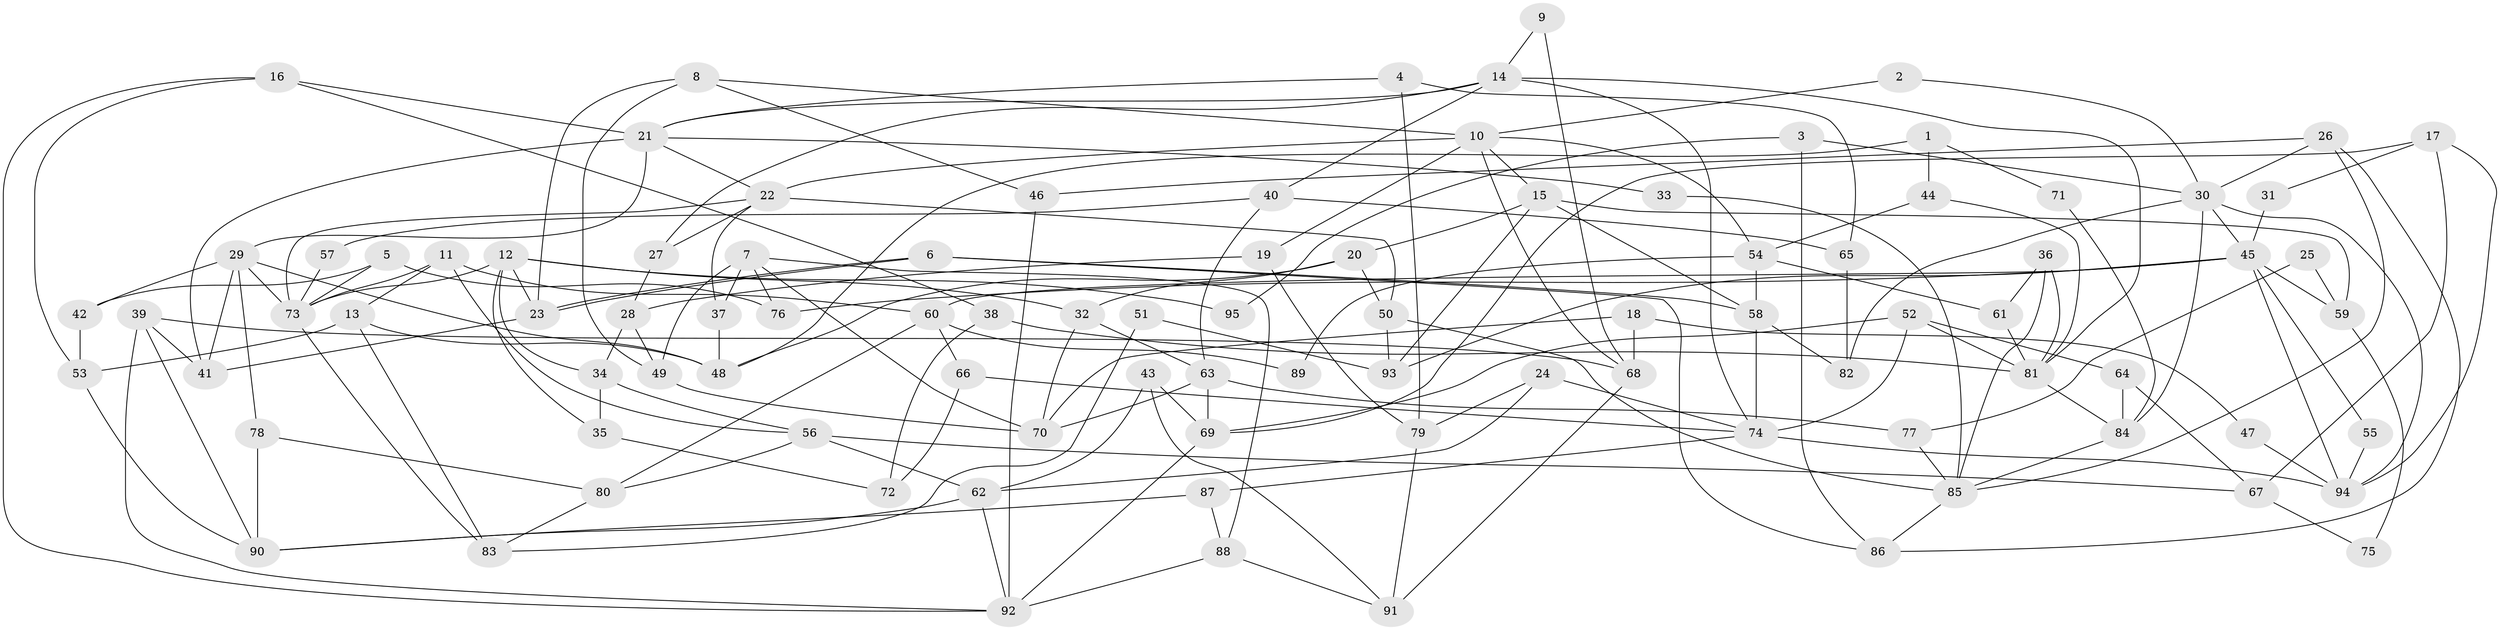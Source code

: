 // Generated by graph-tools (version 1.1) at 2025/50/03/09/25 04:50:34]
// undirected, 95 vertices, 190 edges
graph export_dot {
graph [start="1"]
  node [color=gray90,style=filled];
  1;
  2;
  3;
  4;
  5;
  6;
  7;
  8;
  9;
  10;
  11;
  12;
  13;
  14;
  15;
  16;
  17;
  18;
  19;
  20;
  21;
  22;
  23;
  24;
  25;
  26;
  27;
  28;
  29;
  30;
  31;
  32;
  33;
  34;
  35;
  36;
  37;
  38;
  39;
  40;
  41;
  42;
  43;
  44;
  45;
  46;
  47;
  48;
  49;
  50;
  51;
  52;
  53;
  54;
  55;
  56;
  57;
  58;
  59;
  60;
  61;
  62;
  63;
  64;
  65;
  66;
  67;
  68;
  69;
  70;
  71;
  72;
  73;
  74;
  75;
  76;
  77;
  78;
  79;
  80;
  81;
  82;
  83;
  84;
  85;
  86;
  87;
  88;
  89;
  90;
  91;
  92;
  93;
  94;
  95;
  1 -- 48;
  1 -- 44;
  1 -- 71;
  2 -- 10;
  2 -- 30;
  3 -- 30;
  3 -- 86;
  3 -- 95;
  4 -- 21;
  4 -- 79;
  4 -- 65;
  5 -- 73;
  5 -- 76;
  5 -- 42;
  6 -- 23;
  6 -- 23;
  6 -- 58;
  6 -- 86;
  7 -- 37;
  7 -- 70;
  7 -- 49;
  7 -- 76;
  7 -- 88;
  8 -- 10;
  8 -- 23;
  8 -- 46;
  8 -- 49;
  9 -- 68;
  9 -- 14;
  10 -- 54;
  10 -- 15;
  10 -- 19;
  10 -- 22;
  10 -- 68;
  11 -- 56;
  11 -- 73;
  11 -- 13;
  11 -- 60;
  12 -- 34;
  12 -- 73;
  12 -- 23;
  12 -- 32;
  12 -- 35;
  12 -- 95;
  13 -- 53;
  13 -- 48;
  13 -- 83;
  14 -- 27;
  14 -- 74;
  14 -- 21;
  14 -- 40;
  14 -- 81;
  15 -- 20;
  15 -- 93;
  15 -- 58;
  15 -- 59;
  16 -- 53;
  16 -- 21;
  16 -- 38;
  16 -- 92;
  17 -- 69;
  17 -- 94;
  17 -- 31;
  17 -- 67;
  18 -- 70;
  18 -- 68;
  18 -- 47;
  19 -- 28;
  19 -- 79;
  20 -- 48;
  20 -- 32;
  20 -- 50;
  21 -- 41;
  21 -- 22;
  21 -- 29;
  21 -- 33;
  22 -- 27;
  22 -- 37;
  22 -- 50;
  22 -- 73;
  23 -- 41;
  24 -- 62;
  24 -- 79;
  24 -- 74;
  25 -- 59;
  25 -- 77;
  26 -- 85;
  26 -- 46;
  26 -- 30;
  26 -- 86;
  27 -- 28;
  28 -- 49;
  28 -- 34;
  29 -- 73;
  29 -- 41;
  29 -- 42;
  29 -- 48;
  29 -- 78;
  30 -- 94;
  30 -- 45;
  30 -- 82;
  30 -- 84;
  31 -- 45;
  32 -- 70;
  32 -- 63;
  33 -- 85;
  34 -- 35;
  34 -- 56;
  35 -- 72;
  36 -- 85;
  36 -- 81;
  36 -- 61;
  37 -- 48;
  38 -- 81;
  38 -- 72;
  39 -- 41;
  39 -- 92;
  39 -- 68;
  39 -- 90;
  40 -- 65;
  40 -- 57;
  40 -- 63;
  42 -- 53;
  43 -- 91;
  43 -- 69;
  43 -- 62;
  44 -- 81;
  44 -- 54;
  45 -- 60;
  45 -- 55;
  45 -- 59;
  45 -- 76;
  45 -- 93;
  45 -- 94;
  46 -- 92;
  47 -- 94;
  49 -- 70;
  50 -- 85;
  50 -- 93;
  51 -- 83;
  51 -- 93;
  52 -- 69;
  52 -- 81;
  52 -- 64;
  52 -- 74;
  53 -- 90;
  54 -- 58;
  54 -- 61;
  54 -- 89;
  55 -- 94;
  56 -- 62;
  56 -- 67;
  56 -- 80;
  57 -- 73;
  58 -- 74;
  58 -- 82;
  59 -- 75;
  60 -- 80;
  60 -- 66;
  60 -- 89;
  61 -- 81;
  62 -- 92;
  62 -- 90;
  63 -- 69;
  63 -- 70;
  63 -- 77;
  64 -- 84;
  64 -- 67;
  65 -- 82;
  66 -- 74;
  66 -- 72;
  67 -- 75;
  68 -- 91;
  69 -- 92;
  71 -- 84;
  73 -- 83;
  74 -- 87;
  74 -- 94;
  77 -- 85;
  78 -- 90;
  78 -- 80;
  79 -- 91;
  80 -- 83;
  81 -- 84;
  84 -- 85;
  85 -- 86;
  87 -- 90;
  87 -- 88;
  88 -- 91;
  88 -- 92;
}
